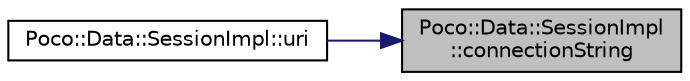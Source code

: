 digraph "Poco::Data::SessionImpl::connectionString"
{
 // LATEX_PDF_SIZE
  edge [fontname="Helvetica",fontsize="10",labelfontname="Helvetica",labelfontsize="10"];
  node [fontname="Helvetica",fontsize="10",shape=record];
  rankdir="RL";
  Node1 [label="Poco::Data::SessionImpl\l::connectionString",height=0.2,width=0.4,color="black", fillcolor="grey75", style="filled", fontcolor="black",tooltip="Returns the name of the connector."];
  Node1 -> Node2 [dir="back",color="midnightblue",fontsize="10",style="solid"];
  Node2 [label="Poco::Data::SessionImpl::uri",height=0.2,width=0.4,color="black", fillcolor="white", style="filled",URL="$classPoco_1_1Data_1_1SessionImpl.html#afe21ea666979506cf9f237ef3ca9fbc4",tooltip="Returns the connection string."];
}
